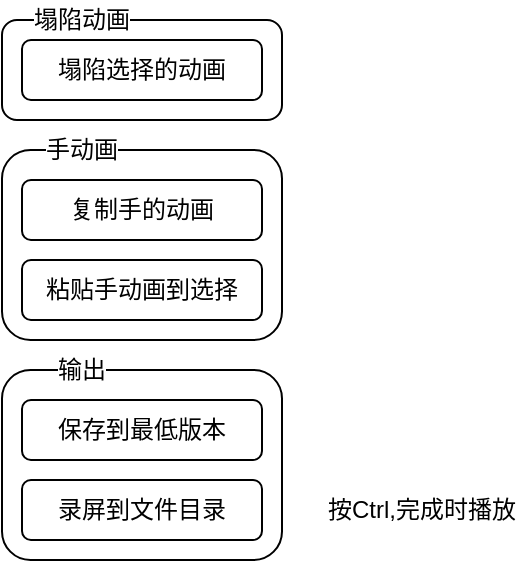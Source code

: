 <mxfile version="20.2.3" type="device"><diagram id="fQ_8v6zdcB4P1ZwhtZ2R" name="第 1 页"><mxGraphModel dx="918" dy="721" grid="1" gridSize="10" guides="1" tooltips="1" connect="1" arrows="1" fold="1" page="1" pageScale="1" pageWidth="827" pageHeight="1169" math="0" shadow="0"><root><mxCell id="0"/><mxCell id="1" parent="0"/><mxCell id="M804clEjrl8OHUjGxhSo-6" value="" style="rounded=1;whiteSpace=wrap;html=1;fillColor=none;" vertex="1" parent="1"><mxGeometry x="30" y="295" width="140" height="95" as="geometry"/></mxCell><mxCell id="M804clEjrl8OHUjGxhSo-4" value="" style="rounded=1;whiteSpace=wrap;html=1;fillColor=none;" vertex="1" parent="1"><mxGeometry x="30" y="185" width="140" height="95" as="geometry"/></mxCell><mxCell id="M804clEjrl8OHUjGxhSo-1" value="塌陷选择的动画" style="rounded=1;whiteSpace=wrap;html=1;" vertex="1" parent="1"><mxGeometry x="40" y="130" width="120" height="30" as="geometry"/></mxCell><mxCell id="M804clEjrl8OHUjGxhSo-2" value="复制手的动画" style="rounded=1;whiteSpace=wrap;html=1;" vertex="1" parent="1"><mxGeometry x="40" y="200" width="120" height="30" as="geometry"/></mxCell><mxCell id="M804clEjrl8OHUjGxhSo-3" value="粘贴手动画到选择" style="rounded=1;whiteSpace=wrap;html=1;" vertex="1" parent="1"><mxGeometry x="40" y="240" width="120" height="30" as="geometry"/></mxCell><mxCell id="M804clEjrl8OHUjGxhSo-5" value="&lt;span style=&quot;background-color: rgb(255, 255, 255);&quot;&gt;手动画&lt;/span&gt;" style="text;html=1;strokeColor=none;fillColor=none;align=center;verticalAlign=middle;whiteSpace=wrap;rounded=0;" vertex="1" parent="1"><mxGeometry x="40" y="170" width="60" height="30" as="geometry"/></mxCell><mxCell id="M804clEjrl8OHUjGxhSo-7" value="&lt;span style=&quot;background-color: rgb(255, 255, 255);&quot;&gt;输出&lt;/span&gt;" style="text;html=1;strokeColor=none;fillColor=none;align=center;verticalAlign=middle;whiteSpace=wrap;rounded=0;" vertex="1" parent="1"><mxGeometry x="40" y="280" width="60" height="30" as="geometry"/></mxCell><mxCell id="M804clEjrl8OHUjGxhSo-8" value="保存到最低版本" style="rounded=1;whiteSpace=wrap;html=1;" vertex="1" parent="1"><mxGeometry x="40" y="310" width="120" height="30" as="geometry"/></mxCell><mxCell id="M804clEjrl8OHUjGxhSo-9" value="录屏到文件目录" style="rounded=1;whiteSpace=wrap;html=1;" vertex="1" parent="1"><mxGeometry x="40" y="350" width="120" height="30" as="geometry"/></mxCell><mxCell id="M804clEjrl8OHUjGxhSo-10" value="" style="rounded=1;whiteSpace=wrap;html=1;fillColor=none;" vertex="1" parent="1"><mxGeometry x="30" y="120" width="140" height="50" as="geometry"/></mxCell><mxCell id="M804clEjrl8OHUjGxhSo-11" value="&lt;span style=&quot;background-color: rgb(255, 255, 255);&quot;&gt;塌陷动画&lt;/span&gt;" style="text;html=1;strokeColor=none;fillColor=none;align=center;verticalAlign=middle;whiteSpace=wrap;rounded=0;" vertex="1" parent="1"><mxGeometry x="40" y="110" width="60" height="20" as="geometry"/></mxCell><mxCell id="M804clEjrl8OHUjGxhSo-12" value="按Ctrl,完成时播放" style="text;html=1;strokeColor=none;fillColor=none;align=center;verticalAlign=middle;whiteSpace=wrap;rounded=0;labelBackgroundColor=#FFFFFF;" vertex="1" parent="1"><mxGeometry x="190" y="350" width="100" height="30" as="geometry"/></mxCell></root></mxGraphModel></diagram></mxfile>